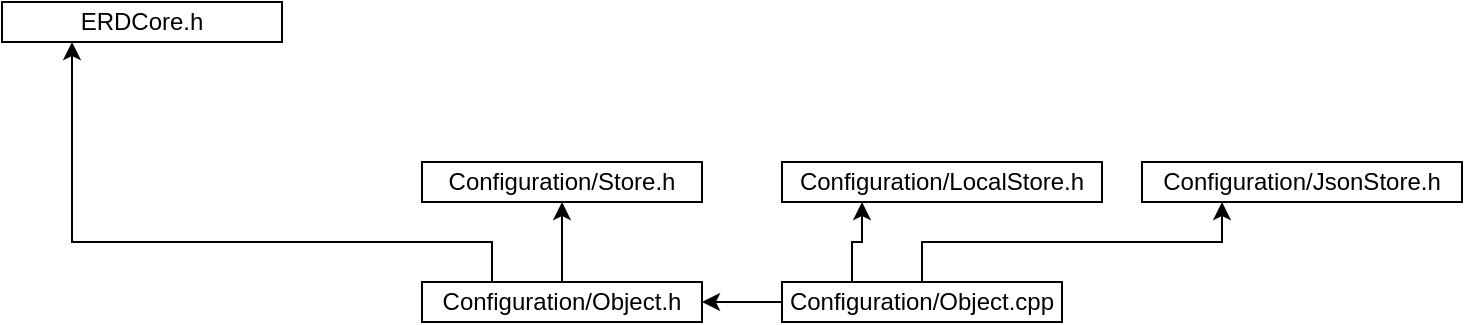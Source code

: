 <mxfile version="20.3.6" type="github">
  <diagram id="zvHaVaip3HxK8wFtQaT3" name="Страница 1">
    <mxGraphModel dx="1038" dy="600" grid="1" gridSize="10" guides="1" tooltips="1" connect="1" arrows="1" fold="1" page="1" pageScale="1" pageWidth="827" pageHeight="1169" math="0" shadow="0">
      <root>
        <mxCell id="0" />
        <mxCell id="1" parent="0" />
        <mxCell id="VyjJM6VS8CyKdPyFCLlB-1" value="ERDCore.h" style="rounded=0;whiteSpace=wrap;html=1;" vertex="1" parent="1">
          <mxGeometry x="50" y="140" width="140" height="20" as="geometry" />
        </mxCell>
        <mxCell id="VyjJM6VS8CyKdPyFCLlB-2" value="Configuration/Store.h" style="rounded=0;whiteSpace=wrap;html=1;" vertex="1" parent="1">
          <mxGeometry x="260" y="220" width="140" height="20" as="geometry" />
        </mxCell>
        <mxCell id="VyjJM6VS8CyKdPyFCLlB-5" style="edgeStyle=orthogonalEdgeStyle;rounded=0;orthogonalLoop=1;jettySize=auto;html=1;exitX=0.5;exitY=0;exitDx=0;exitDy=0;entryX=0.5;entryY=1;entryDx=0;entryDy=0;" edge="1" parent="1" source="VyjJM6VS8CyKdPyFCLlB-4" target="VyjJM6VS8CyKdPyFCLlB-2">
          <mxGeometry relative="1" as="geometry" />
        </mxCell>
        <mxCell id="VyjJM6VS8CyKdPyFCLlB-6" style="edgeStyle=orthogonalEdgeStyle;rounded=0;orthogonalLoop=1;jettySize=auto;html=1;exitX=0.25;exitY=0;exitDx=0;exitDy=0;entryX=0.25;entryY=1;entryDx=0;entryDy=0;" edge="1" parent="1" source="VyjJM6VS8CyKdPyFCLlB-4" target="VyjJM6VS8CyKdPyFCLlB-1">
          <mxGeometry relative="1" as="geometry">
            <mxPoint x="280" y="150" as="targetPoint" />
            <Array as="points">
              <mxPoint x="295" y="260" />
              <mxPoint x="85" y="260" />
            </Array>
          </mxGeometry>
        </mxCell>
        <mxCell id="VyjJM6VS8CyKdPyFCLlB-4" value="Configuration/Object.h" style="rounded=0;whiteSpace=wrap;html=1;" vertex="1" parent="1">
          <mxGeometry x="260" y="280" width="140" height="20" as="geometry" />
        </mxCell>
        <mxCell id="VyjJM6VS8CyKdPyFCLlB-8" style="edgeStyle=orthogonalEdgeStyle;rounded=0;orthogonalLoop=1;jettySize=auto;html=1;exitX=0;exitY=0.5;exitDx=0;exitDy=0;entryX=1;entryY=0.5;entryDx=0;entryDy=0;" edge="1" parent="1" source="VyjJM6VS8CyKdPyFCLlB-7" target="VyjJM6VS8CyKdPyFCLlB-4">
          <mxGeometry relative="1" as="geometry" />
        </mxCell>
        <mxCell id="VyjJM6VS8CyKdPyFCLlB-11" style="edgeStyle=orthogonalEdgeStyle;rounded=0;orthogonalLoop=1;jettySize=auto;html=1;exitX=0.25;exitY=0;exitDx=0;exitDy=0;entryX=0.25;entryY=1;entryDx=0;entryDy=0;" edge="1" parent="1" source="VyjJM6VS8CyKdPyFCLlB-7" target="VyjJM6VS8CyKdPyFCLlB-9">
          <mxGeometry relative="1" as="geometry" />
        </mxCell>
        <mxCell id="VyjJM6VS8CyKdPyFCLlB-12" style="edgeStyle=orthogonalEdgeStyle;rounded=0;orthogonalLoop=1;jettySize=auto;html=1;exitX=0.5;exitY=0;exitDx=0;exitDy=0;entryX=0.25;entryY=1;entryDx=0;entryDy=0;" edge="1" parent="1" source="VyjJM6VS8CyKdPyFCLlB-7" target="VyjJM6VS8CyKdPyFCLlB-10">
          <mxGeometry relative="1" as="geometry" />
        </mxCell>
        <mxCell id="VyjJM6VS8CyKdPyFCLlB-7" value="Configuration/Object.cpp" style="rounded=0;whiteSpace=wrap;html=1;" vertex="1" parent="1">
          <mxGeometry x="440" y="280" width="140" height="20" as="geometry" />
        </mxCell>
        <mxCell id="VyjJM6VS8CyKdPyFCLlB-9" value="Configuration/LocalStore.h" style="rounded=0;whiteSpace=wrap;html=1;" vertex="1" parent="1">
          <mxGeometry x="440" y="220" width="160" height="20" as="geometry" />
        </mxCell>
        <mxCell id="VyjJM6VS8CyKdPyFCLlB-10" value="Configuration/JsonStore.h" style="rounded=0;whiteSpace=wrap;html=1;" vertex="1" parent="1">
          <mxGeometry x="620" y="220" width="160" height="20" as="geometry" />
        </mxCell>
      </root>
    </mxGraphModel>
  </diagram>
</mxfile>
